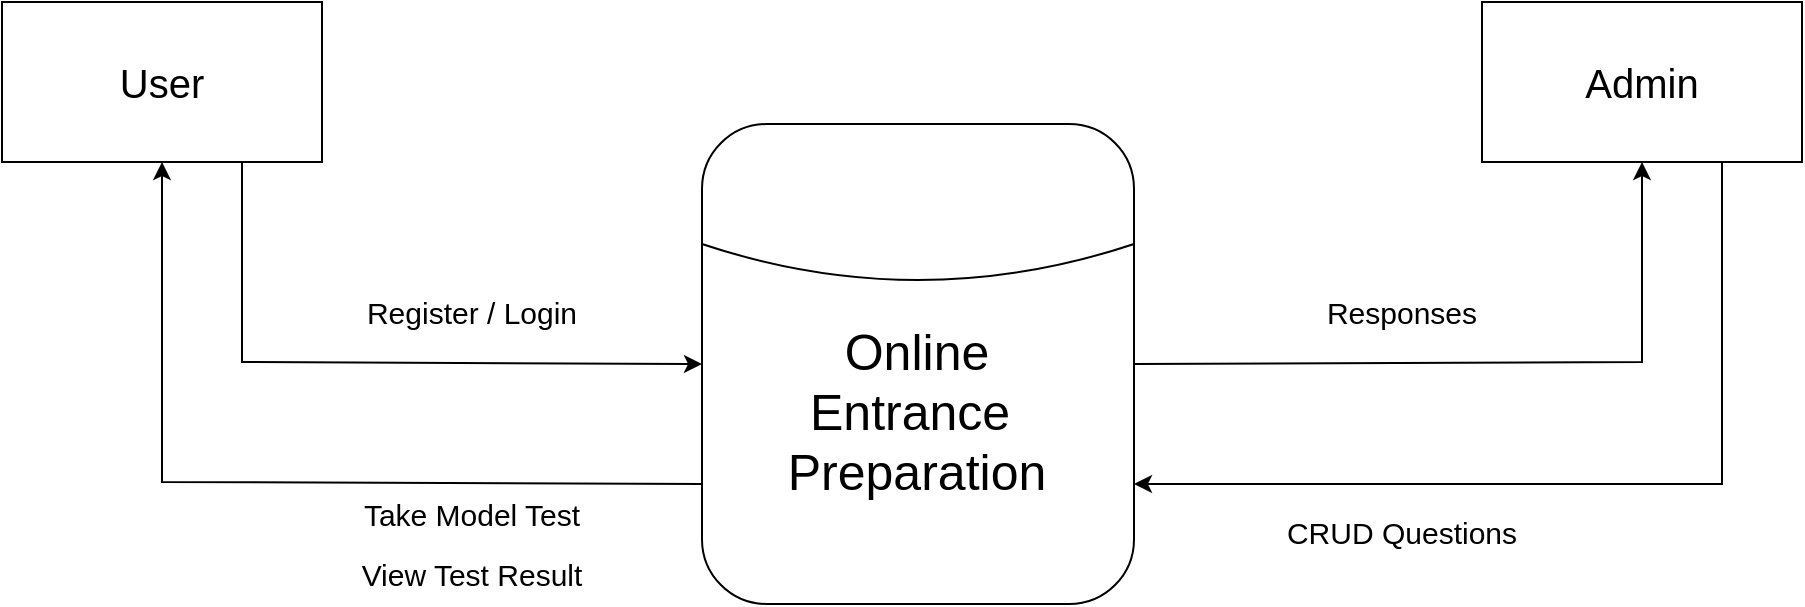 <mxfile version="21.2.1" type="device">
  <diagram name="Page-1" id="VcUktaGffmm4VJHGm6J6">
    <mxGraphModel dx="1360" dy="564" grid="1" gridSize="10" guides="1" tooltips="1" connect="1" arrows="1" fold="1" page="0" pageScale="1" pageWidth="850" pageHeight="1100" math="0" shadow="0">
      <root>
        <mxCell id="0" />
        <mxCell id="1" parent="0" />
        <mxCell id="m4T8zVkG21rNKowWo_u2-2" value="&lt;font style=&quot;font-size: 20px;&quot;&gt;User&lt;/font&gt;" style="rounded=0;whiteSpace=wrap;html=1;" parent="1" vertex="1">
          <mxGeometry x="-60" y="40" width="160" height="80" as="geometry" />
        </mxCell>
        <mxCell id="m4T8zVkG21rNKowWo_u2-3" value="&lt;font style=&quot;font-size: 20px;&quot;&gt;Admin&lt;/font&gt;" style="rounded=0;whiteSpace=wrap;html=1;" parent="1" vertex="1">
          <mxGeometry x="680" y="40" width="160" height="80" as="geometry" />
        </mxCell>
        <mxCell id="m4T8zVkG21rNKowWo_u2-4" value="" style="endArrow=classic;html=1;rounded=0;entryX=0.5;entryY=1;entryDx=0;entryDy=0;exitX=0;exitY=0.75;exitDx=0;exitDy=0;" parent="1" source="fXHiJYoQpdV5fUgyzCC0-2" target="m4T8zVkG21rNKowWo_u2-2" edge="1">
          <mxGeometry width="50" height="50" relative="1" as="geometry">
            <mxPoint x="280" y="220" as="sourcePoint" />
            <mxPoint x="370" y="280" as="targetPoint" />
            <Array as="points">
              <mxPoint x="20" y="280" />
            </Array>
          </mxGeometry>
        </mxCell>
        <mxCell id="m4T8zVkG21rNKowWo_u2-6" value="" style="endArrow=classic;html=1;rounded=0;entryX=0.5;entryY=1;entryDx=0;entryDy=0;exitX=1;exitY=0.5;exitDx=0;exitDy=0;" parent="1" source="fXHiJYoQpdV5fUgyzCC0-2" target="m4T8zVkG21rNKowWo_u2-3" edge="1">
          <mxGeometry width="50" height="50" relative="1" as="geometry">
            <mxPoint x="500" y="220" as="sourcePoint" />
            <mxPoint x="640" y="210" as="targetPoint" />
            <Array as="points">
              <mxPoint x="760" y="220" />
            </Array>
          </mxGeometry>
        </mxCell>
        <mxCell id="m4T8zVkG21rNKowWo_u2-7" value="" style="endArrow=classic;html=1;rounded=0;exitX=0.75;exitY=1;exitDx=0;exitDy=0;entryX=0;entryY=0.5;entryDx=0;entryDy=0;" parent="1" source="m4T8zVkG21rNKowWo_u2-2" target="fXHiJYoQpdV5fUgyzCC0-2" edge="1">
          <mxGeometry width="50" height="50" relative="1" as="geometry">
            <mxPoint x="110" y="240" as="sourcePoint" />
            <mxPoint x="285.06" y="185.9" as="targetPoint" />
            <Array as="points">
              <mxPoint x="60" y="220" />
            </Array>
          </mxGeometry>
        </mxCell>
        <mxCell id="m4T8zVkG21rNKowWo_u2-8" value="&lt;font style=&quot;font-size: 15px;&quot;&gt;Register / Login&lt;/font&gt;" style="text;html=1;strokeColor=none;fillColor=none;align=center;verticalAlign=middle;whiteSpace=wrap;rounded=0;" parent="1" vertex="1">
          <mxGeometry x="120" y="180" width="110" height="30" as="geometry" />
        </mxCell>
        <mxCell id="m4T8zVkG21rNKowWo_u2-10" value="&lt;font style=&quot;font-size: 15px;&quot;&gt;View Test Result&lt;/font&gt;" style="text;html=1;strokeColor=none;fillColor=none;align=center;verticalAlign=middle;whiteSpace=wrap;rounded=0;" parent="1" vertex="1">
          <mxGeometry x="75" y="311" width="200" height="30" as="geometry" />
        </mxCell>
        <mxCell id="m4T8zVkG21rNKowWo_u2-11" value="&lt;span style=&quot;font-size: 15px;&quot;&gt;CRUD Questions&lt;/span&gt;" style="text;html=1;strokeColor=none;fillColor=none;align=center;verticalAlign=middle;whiteSpace=wrap;rounded=0;" parent="1" vertex="1">
          <mxGeometry x="540" y="290" width="200" height="30" as="geometry" />
        </mxCell>
        <mxCell id="fXHiJYoQpdV5fUgyzCC0-1" value="" style="group" vertex="1" connectable="0" parent="1">
          <mxGeometry x="290" y="101" width="216" height="240" as="geometry" />
        </mxCell>
        <mxCell id="fXHiJYoQpdV5fUgyzCC0-2" value="" style="rounded=1;whiteSpace=wrap;html=1;" vertex="1" parent="fXHiJYoQpdV5fUgyzCC0-1">
          <mxGeometry width="216" height="240" as="geometry" />
        </mxCell>
        <mxCell id="fXHiJYoQpdV5fUgyzCC0-3" value="" style="endArrow=none;html=1;exitX=0;exitY=0.25;exitDx=0;exitDy=0;entryX=1;entryY=0.25;entryDx=0;entryDy=0;curved=1;" edge="1" parent="fXHiJYoQpdV5fUgyzCC0-1" source="fXHiJYoQpdV5fUgyzCC0-2" target="fXHiJYoQpdV5fUgyzCC0-2">
          <mxGeometry width="50" height="50" relative="1" as="geometry">
            <mxPoint x="120" y="180" as="sourcePoint" />
            <mxPoint x="180" y="120" as="targetPoint" />
            <Array as="points">
              <mxPoint x="108" y="96" />
            </Array>
          </mxGeometry>
        </mxCell>
        <mxCell id="fXHiJYoQpdV5fUgyzCC0-5" value="&lt;font style=&quot;font-size: 25px;&quot;&gt;Online&lt;br style=&quot;border-color: var(--border-color);&quot;&gt;Entrance&amp;nbsp;&lt;br style=&quot;border-color: var(--border-color);&quot;&gt;Preparation&lt;/font&gt;" style="text;html=1;strokeColor=none;fillColor=none;align=center;verticalAlign=middle;whiteSpace=wrap;rounded=0;" vertex="1" parent="fXHiJYoQpdV5fUgyzCC0-1">
          <mxGeometry x="22.286" y="125.714" width="171.429" height="34.286" as="geometry" />
        </mxCell>
        <mxCell id="fXHiJYoQpdV5fUgyzCC0-6" value="&lt;font style=&quot;font-size: 15px;&quot;&gt;Take Model Test&lt;/font&gt;" style="text;html=1;strokeColor=none;fillColor=none;align=center;verticalAlign=middle;whiteSpace=wrap;rounded=0;" vertex="1" parent="1">
          <mxGeometry x="75" y="281" width="200" height="30" as="geometry" />
        </mxCell>
        <mxCell id="fXHiJYoQpdV5fUgyzCC0-7" value="" style="endArrow=classic;html=1;rounded=0;entryX=1;entryY=0.75;entryDx=0;entryDy=0;exitX=0.75;exitY=1;exitDx=0;exitDy=0;" edge="1" parent="1" source="m4T8zVkG21rNKowWo_u2-3" target="fXHiJYoQpdV5fUgyzCC0-2">
          <mxGeometry width="50" height="50" relative="1" as="geometry">
            <mxPoint x="530" y="301" as="sourcePoint" />
            <mxPoint x="784" y="200" as="targetPoint" />
            <Array as="points">
              <mxPoint x="800" y="281" />
            </Array>
          </mxGeometry>
        </mxCell>
        <mxCell id="fXHiJYoQpdV5fUgyzCC0-8" value="&lt;span style=&quot;font-size: 15px;&quot;&gt;Responses&lt;/span&gt;" style="text;html=1;strokeColor=none;fillColor=none;align=center;verticalAlign=middle;whiteSpace=wrap;rounded=0;" vertex="1" parent="1">
          <mxGeometry x="540" y="180" width="200" height="30" as="geometry" />
        </mxCell>
      </root>
    </mxGraphModel>
  </diagram>
</mxfile>
